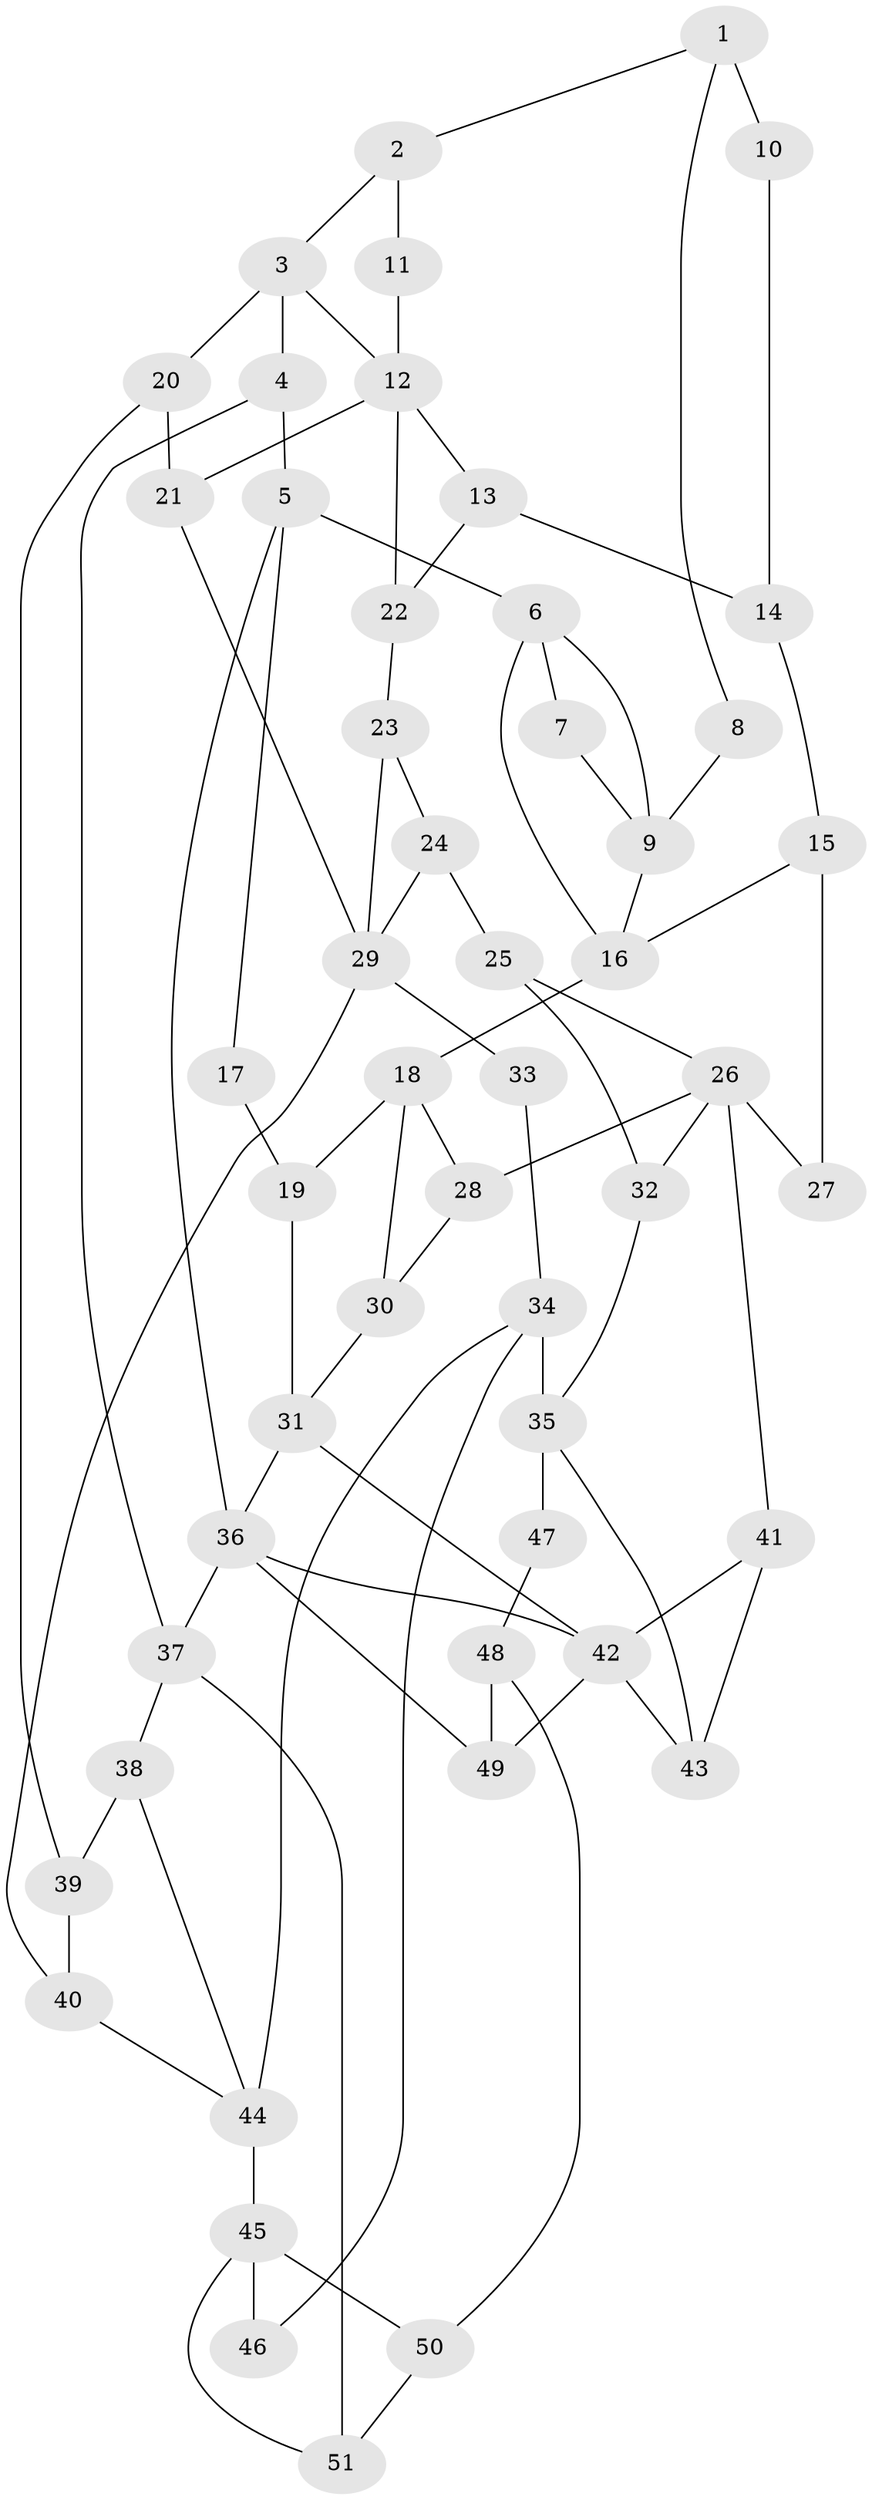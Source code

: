 // original degree distribution, {3: 0.0297029702970297, 4: 0.21782178217821782, 5: 0.5445544554455446, 6: 0.2079207920792079}
// Generated by graph-tools (version 1.1) at 2025/38/03/09/25 02:38:34]
// undirected, 51 vertices, 83 edges
graph export_dot {
graph [start="1"]
  node [color=gray90,style=filled];
  1;
  2;
  3;
  4;
  5;
  6;
  7;
  8;
  9;
  10;
  11;
  12;
  13;
  14;
  15;
  16;
  17;
  18;
  19;
  20;
  21;
  22;
  23;
  24;
  25;
  26;
  27;
  28;
  29;
  30;
  31;
  32;
  33;
  34;
  35;
  36;
  37;
  38;
  39;
  40;
  41;
  42;
  43;
  44;
  45;
  46;
  47;
  48;
  49;
  50;
  51;
  1 -- 2 [weight=1.0];
  1 -- 8 [weight=1.0];
  1 -- 10 [weight=2.0];
  2 -- 3 [weight=1.0];
  2 -- 11 [weight=1.0];
  3 -- 4 [weight=2.0];
  3 -- 12 [weight=1.0];
  3 -- 20 [weight=2.0];
  4 -- 5 [weight=1.0];
  4 -- 37 [weight=1.0];
  5 -- 6 [weight=1.0];
  5 -- 17 [weight=1.0];
  5 -- 36 [weight=1.0];
  6 -- 7 [weight=1.0];
  6 -- 9 [weight=1.0];
  6 -- 16 [weight=1.0];
  7 -- 9 [weight=1.0];
  8 -- 9 [weight=2.0];
  9 -- 16 [weight=1.0];
  10 -- 14 [weight=1.0];
  11 -- 12 [weight=2.0];
  12 -- 13 [weight=1.0];
  12 -- 21 [weight=1.0];
  12 -- 22 [weight=1.0];
  13 -- 14 [weight=1.0];
  13 -- 22 [weight=1.0];
  14 -- 15 [weight=1.0];
  15 -- 16 [weight=1.0];
  15 -- 27 [weight=1.0];
  16 -- 18 [weight=2.0];
  17 -- 19 [weight=2.0];
  18 -- 19 [weight=2.0];
  18 -- 28 [weight=1.0];
  18 -- 30 [weight=1.0];
  19 -- 31 [weight=1.0];
  20 -- 21 [weight=2.0];
  20 -- 39 [weight=2.0];
  21 -- 29 [weight=1.0];
  22 -- 23 [weight=1.0];
  23 -- 24 [weight=1.0];
  23 -- 29 [weight=1.0];
  24 -- 25 [weight=1.0];
  24 -- 29 [weight=1.0];
  25 -- 26 [weight=1.0];
  25 -- 32 [weight=1.0];
  26 -- 27 [weight=2.0];
  26 -- 28 [weight=1.0];
  26 -- 32 [weight=1.0];
  26 -- 41 [weight=1.0];
  28 -- 30 [weight=1.0];
  29 -- 33 [weight=2.0];
  29 -- 40 [weight=1.0];
  30 -- 31 [weight=1.0];
  31 -- 36 [weight=1.0];
  31 -- 42 [weight=1.0];
  32 -- 35 [weight=1.0];
  33 -- 34 [weight=1.0];
  34 -- 35 [weight=2.0];
  34 -- 44 [weight=1.0];
  34 -- 46 [weight=1.0];
  35 -- 43 [weight=1.0];
  35 -- 47 [weight=2.0];
  36 -- 37 [weight=1.0];
  36 -- 42 [weight=2.0];
  36 -- 49 [weight=1.0];
  37 -- 38 [weight=1.0];
  37 -- 51 [weight=1.0];
  38 -- 39 [weight=2.0];
  38 -- 44 [weight=1.0];
  39 -- 40 [weight=2.0];
  40 -- 44 [weight=1.0];
  41 -- 42 [weight=1.0];
  41 -- 43 [weight=1.0];
  42 -- 43 [weight=1.0];
  42 -- 49 [weight=1.0];
  44 -- 45 [weight=2.0];
  45 -- 46 [weight=2.0];
  45 -- 50 [weight=1.0];
  45 -- 51 [weight=1.0];
  47 -- 48 [weight=1.0];
  48 -- 49 [weight=1.0];
  48 -- 50 [weight=1.0];
  50 -- 51 [weight=1.0];
}
